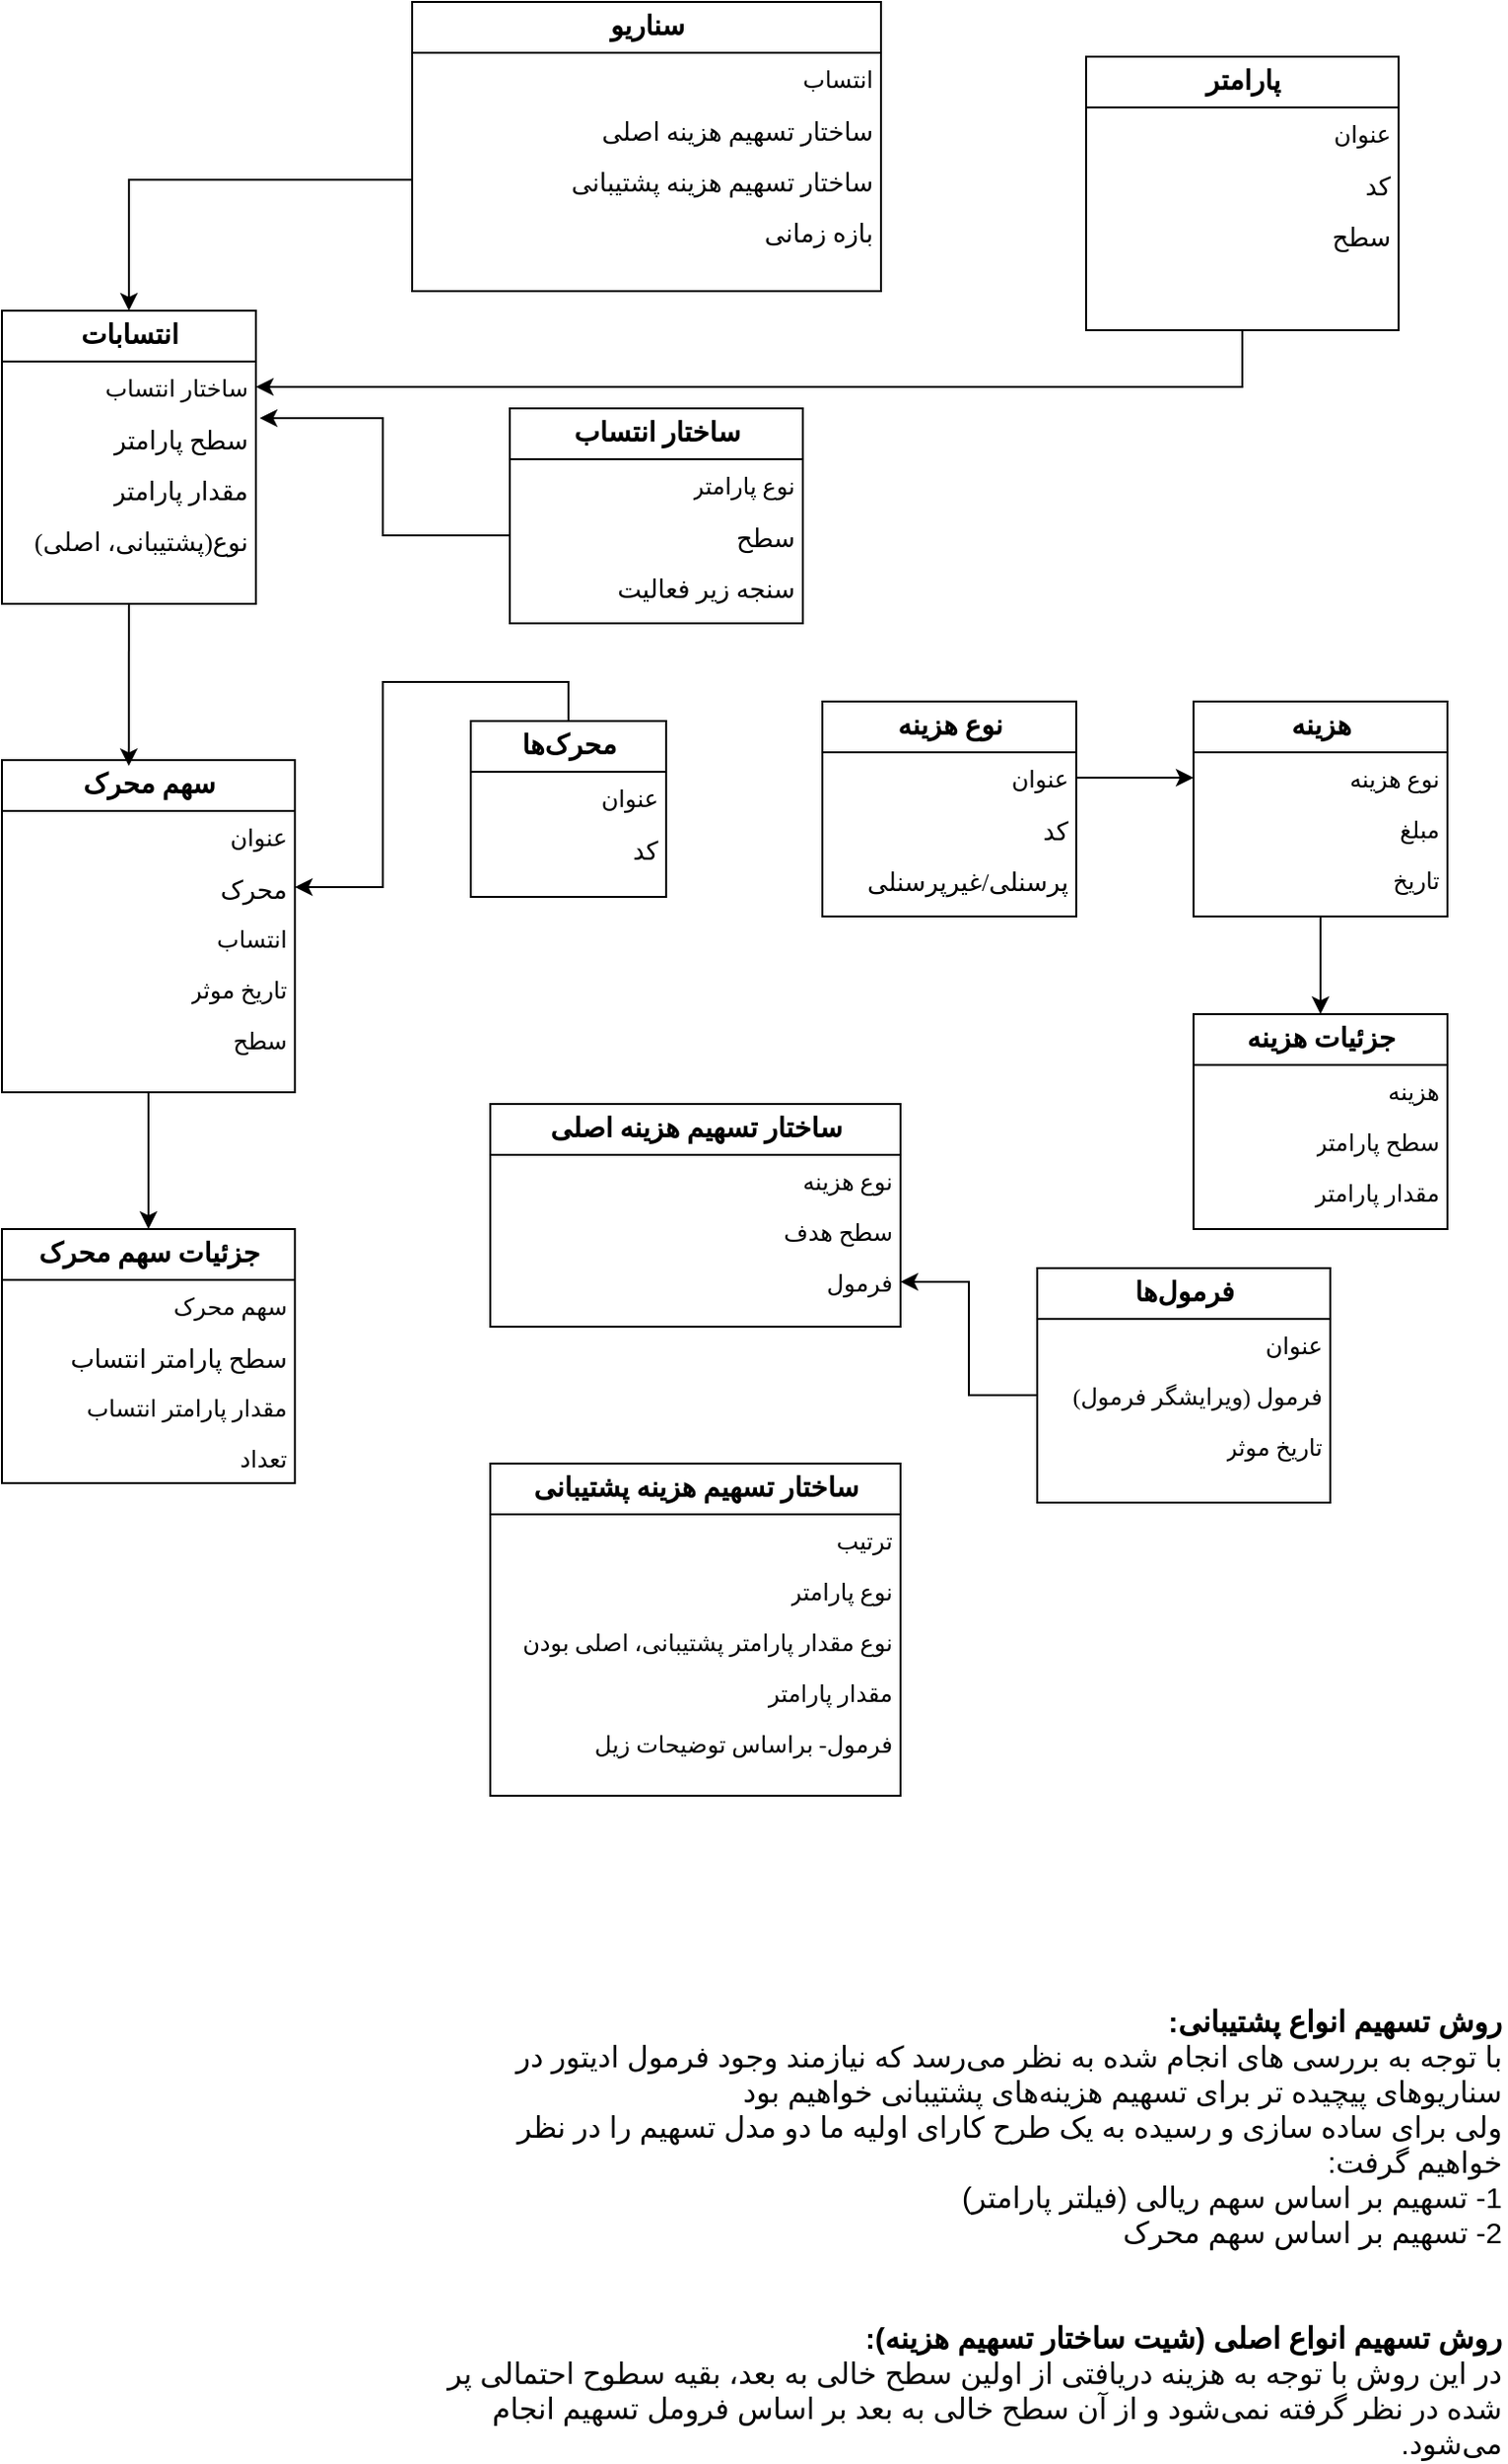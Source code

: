 <mxfile version="14.1.9" type="github">
  <diagram name="Page-1" id="c4acf3e9-155e-7222-9cf6-157b1a14988f">
    <mxGraphModel dx="868" dy="526" grid="1" gridSize="10" guides="1" tooltips="1" connect="1" arrows="1" fold="1" page="1" pageScale="1" pageWidth="850" pageHeight="1100" background="#ffffff" math="0" shadow="0">
      <root>
        <mxCell id="0" />
        <mxCell id="1" parent="0" />
        <mxCell id="17acba5748e5396b-20" value="سناریو" style="swimlane;html=1;fontStyle=1;childLayout=stackLayout;horizontal=1;startSize=26;fillColor=none;horizontalStack=0;resizeParent=1;resizeLast=0;collapsible=1;marginBottom=0;swimlaneFillColor=#ffffff;rounded=0;shadow=0;comic=0;labelBackgroundColor=none;strokeWidth=1;fontFamily=Tahoma;fontSize=14;align=center;" parent="1" vertex="1">
          <mxGeometry x="270" y="42" width="240" height="148" as="geometry">
            <mxRectangle x="350" y="42" width="60" height="26" as="alternateBounds" />
          </mxGeometry>
        </mxCell>
        <mxCell id="17acba5748e5396b-26" value="انتساب" style="text;html=1;strokeColor=none;fillColor=none;align=left;verticalAlign=top;spacingLeft=4;spacingRight=4;whiteSpace=wrap;overflow=hidden;rotatable=0;points=[[0,0.5],[1,0.5]];portConstraint=eastwest;textDirection=rtl;fontFamily=Tahoma;" parent="17acba5748e5396b-20" vertex="1">
          <mxGeometry y="26" width="240" height="26" as="geometry" />
        </mxCell>
        <mxCell id="pfBKebfTM0D42UcSuYtv-1" value="&lt;span style=&quot;font-size: 13px ; text-align: right ; background-color: rgb(255 , 255 , 255)&quot;&gt;ساختار تسهیم هزینه اصلی&lt;br&gt;&lt;br&gt;&lt;/span&gt;" style="text;html=1;strokeColor=none;fillColor=none;align=left;verticalAlign=top;spacingLeft=4;spacingRight=4;whiteSpace=wrap;overflow=hidden;rotatable=0;points=[[0,0.5],[1,0.5]];portConstraint=eastwest;textDirection=rtl;fontFamily=Tahoma;" parent="17acba5748e5396b-20" vertex="1">
          <mxGeometry y="52" width="240" height="26" as="geometry" />
        </mxCell>
        <mxCell id="pfBKebfTM0D42UcSuYtv-2" value="&lt;span style=&quot;font-size: 13px ; text-align: right ; background-color: rgb(255 , 255 , 255)&quot;&gt;ساختار تسهیم هزینه پشتیبانی&lt;br&gt;&lt;br&gt;&lt;/span&gt;" style="text;html=1;strokeColor=none;fillColor=none;align=left;verticalAlign=top;spacingLeft=4;spacingRight=4;whiteSpace=wrap;overflow=hidden;rotatable=0;points=[[0,0.5],[1,0.5]];portConstraint=eastwest;textDirection=rtl;fontFamily=Tahoma;" parent="17acba5748e5396b-20" vertex="1">
          <mxGeometry y="78" width="240" height="26" as="geometry" />
        </mxCell>
        <mxCell id="pfBKebfTM0D42UcSuYtv-3" value="&lt;span style=&quot;font-size: 13px ; text-align: right ; background-color: rgb(255 , 255 , 255)&quot;&gt;بازه زمانی&lt;br&gt;&lt;br&gt;&lt;/span&gt;" style="text;html=1;strokeColor=none;fillColor=none;align=left;verticalAlign=top;spacingLeft=4;spacingRight=4;whiteSpace=wrap;overflow=hidden;rotatable=0;points=[[0,0.5],[1,0.5]];portConstraint=eastwest;textDirection=rtl;fontFamily=Tahoma;" parent="17acba5748e5396b-20" vertex="1">
          <mxGeometry y="104" width="240" height="26" as="geometry" />
        </mxCell>
        <mxCell id="pfBKebfTM0D42UcSuYtv-4" value="ساختار انتساب" style="swimlane;html=1;fontStyle=1;childLayout=stackLayout;horizontal=1;startSize=26;fillColor=none;horizontalStack=0;resizeParent=1;resizeLast=0;collapsible=1;marginBottom=0;swimlaneFillColor=#ffffff;rounded=0;shadow=0;comic=0;labelBackgroundColor=none;strokeWidth=1;fontFamily=Tahoma;fontSize=14;align=center;" parent="1" vertex="1">
          <mxGeometry x="320" y="250" width="150" height="110" as="geometry">
            <mxRectangle x="350" y="42" width="60" height="26" as="alternateBounds" />
          </mxGeometry>
        </mxCell>
        <mxCell id="pfBKebfTM0D42UcSuYtv-5" value="نوع پارامتر&lt;br&gt;" style="text;html=1;strokeColor=none;fillColor=none;align=left;verticalAlign=top;spacingLeft=4;spacingRight=4;whiteSpace=wrap;overflow=hidden;rotatable=0;points=[[0,0.5],[1,0.5]];portConstraint=eastwest;textDirection=rtl;fontFamily=Tahoma;" parent="pfBKebfTM0D42UcSuYtv-4" vertex="1">
          <mxGeometry y="26" width="150" height="26" as="geometry" />
        </mxCell>
        <mxCell id="pfBKebfTM0D42UcSuYtv-6" value="&lt;span style=&quot;font-size: 13px ; text-align: right ; background-color: rgb(255 , 255 , 255)&quot;&gt;سطح&lt;br&gt;&lt;br&gt;&lt;/span&gt;" style="text;html=1;strokeColor=none;fillColor=none;align=left;verticalAlign=top;spacingLeft=4;spacingRight=4;whiteSpace=wrap;overflow=hidden;rotatable=0;points=[[0,0.5],[1,0.5]];portConstraint=eastwest;textDirection=rtl;fontFamily=Tahoma;" parent="pfBKebfTM0D42UcSuYtv-4" vertex="1">
          <mxGeometry y="52" width="150" height="26" as="geometry" />
        </mxCell>
        <mxCell id="pfBKebfTM0D42UcSuYtv-7" value="&lt;span style=&quot;font-size: 13px ; text-align: right ; background-color: rgb(255 , 255 , 255)&quot;&gt;سنجه زیر فعالیت&lt;br&gt;&lt;br&gt;&lt;/span&gt;" style="text;html=1;strokeColor=none;fillColor=none;align=left;verticalAlign=top;spacingLeft=4;spacingRight=4;whiteSpace=wrap;overflow=hidden;rotatable=0;points=[[0,0.5],[1,0.5]];portConstraint=eastwest;textDirection=rtl;fontFamily=Tahoma;" parent="pfBKebfTM0D42UcSuYtv-4" vertex="1">
          <mxGeometry y="78" width="150" height="26" as="geometry" />
        </mxCell>
        <mxCell id="pfBKebfTM0D42UcSuYtv-35" style="edgeStyle=orthogonalEdgeStyle;rounded=0;orthogonalLoop=1;jettySize=auto;html=1;exitX=0.5;exitY=1;exitDx=0;exitDy=0;entryX=0.433;entryY=0.018;entryDx=0;entryDy=0;entryPerimeter=0;fontFamily=Tahoma;fontSize=14;" parent="1" source="pfBKebfTM0D42UcSuYtv-10" target="pfBKebfTM0D42UcSuYtv-29" edge="1">
          <mxGeometry relative="1" as="geometry" />
        </mxCell>
        <mxCell id="pfBKebfTM0D42UcSuYtv-10" value="انتسابات" style="swimlane;html=1;fontStyle=1;childLayout=stackLayout;horizontal=1;startSize=26;fillColor=none;horizontalStack=0;resizeParent=1;resizeLast=0;collapsible=1;marginBottom=0;swimlaneFillColor=#ffffff;rounded=0;shadow=0;comic=0;labelBackgroundColor=none;strokeWidth=1;fontFamily=Tahoma;fontSize=14;align=center;" parent="1" vertex="1">
          <mxGeometry x="60" y="200" width="130" height="150" as="geometry">
            <mxRectangle x="350" y="42" width="60" height="26" as="alternateBounds" />
          </mxGeometry>
        </mxCell>
        <mxCell id="pfBKebfTM0D42UcSuYtv-11" value="ساختار انتساب" style="text;html=1;strokeColor=none;fillColor=none;align=left;verticalAlign=top;spacingLeft=4;spacingRight=4;whiteSpace=wrap;overflow=hidden;rotatable=0;points=[[0,0.5],[1,0.5]];portConstraint=eastwest;textDirection=rtl;fontFamily=Tahoma;" parent="pfBKebfTM0D42UcSuYtv-10" vertex="1">
          <mxGeometry y="26" width="130" height="26" as="geometry" />
        </mxCell>
        <mxCell id="pfBKebfTM0D42UcSuYtv-12" value="&lt;span style=&quot;font-size: 13px ; text-align: right ; background-color: rgb(255 , 255 , 255)&quot;&gt;سطح پارامتر&lt;br&gt;&lt;br&gt;&lt;/span&gt;" style="text;html=1;strokeColor=none;fillColor=none;align=left;verticalAlign=top;spacingLeft=4;spacingRight=4;whiteSpace=wrap;overflow=hidden;rotatable=0;points=[[0,0.5],[1,0.5]];portConstraint=eastwest;textDirection=rtl;fontFamily=Tahoma;" parent="pfBKebfTM0D42UcSuYtv-10" vertex="1">
          <mxGeometry y="52" width="130" height="26" as="geometry" />
        </mxCell>
        <mxCell id="pfBKebfTM0D42UcSuYtv-13" value="&lt;span style=&quot;font-size: 13px ; text-align: right ; background-color: rgb(255 , 255 , 255)&quot;&gt;مقدار پارامتر&lt;br&gt;&lt;br&gt;&lt;/span&gt;" style="text;html=1;strokeColor=none;fillColor=none;align=left;verticalAlign=top;spacingLeft=4;spacingRight=4;whiteSpace=wrap;overflow=hidden;rotatable=0;points=[[0,0.5],[1,0.5]];portConstraint=eastwest;textDirection=rtl;fontFamily=Tahoma;" parent="pfBKebfTM0D42UcSuYtv-10" vertex="1">
          <mxGeometry y="78" width="130" height="26" as="geometry" />
        </mxCell>
        <mxCell id="pfBKebfTM0D42UcSuYtv-21" value="&lt;span style=&quot;font-size: 13px ; background-color: rgb(255 , 255 , 255)&quot;&gt;نوع&lt;/span&gt;&lt;span style=&quot;background-color: rgb(255 , 255 , 255) ; font-size: 13px&quot;&gt;(پشتیبانی، اصلی)&lt;/span&gt;&lt;span style=&quot;font-size: 13px ; background-color: rgb(255 , 255 , 255)&quot;&gt;&lt;br&gt;&lt;/span&gt;" style="text;html=1;strokeColor=none;fillColor=none;align=left;verticalAlign=top;spacingLeft=4;spacingRight=4;whiteSpace=wrap;overflow=hidden;rotatable=0;points=[[0,0.5],[1,0.5]];portConstraint=eastwest;textDirection=rtl;fontFamily=Tahoma;" parent="pfBKebfTM0D42UcSuYtv-10" vertex="1">
          <mxGeometry y="104" width="130" height="26" as="geometry" />
        </mxCell>
        <mxCell id="6ItNxqNI-p90sSFKc4RC-15" style="edgeStyle=orthogonalEdgeStyle;rounded=0;orthogonalLoop=1;jettySize=auto;html=1;exitX=0.5;exitY=1;exitDx=0;exitDy=0;entryX=1;entryY=0.5;entryDx=0;entryDy=0;" edge="1" parent="1" source="pfBKebfTM0D42UcSuYtv-17" target="pfBKebfTM0D42UcSuYtv-11">
          <mxGeometry relative="1" as="geometry">
            <Array as="points">
              <mxPoint x="695" y="239" />
            </Array>
          </mxGeometry>
        </mxCell>
        <mxCell id="pfBKebfTM0D42UcSuYtv-17" value="پارامتر" style="swimlane;html=1;fontStyle=1;childLayout=stackLayout;horizontal=1;startSize=26;fillColor=none;horizontalStack=0;resizeParent=1;resizeLast=0;collapsible=1;marginBottom=0;swimlaneFillColor=#ffffff;rounded=0;shadow=0;comic=0;labelBackgroundColor=none;strokeWidth=1;fontFamily=Tahoma;fontSize=14;align=center;" parent="1" vertex="1">
          <mxGeometry x="615" y="70" width="160" height="140" as="geometry">
            <mxRectangle x="350" y="42" width="60" height="26" as="alternateBounds" />
          </mxGeometry>
        </mxCell>
        <mxCell id="pfBKebfTM0D42UcSuYtv-18" value="عنوان" style="text;html=1;strokeColor=none;fillColor=none;align=left;verticalAlign=top;spacingLeft=4;spacingRight=4;whiteSpace=wrap;overflow=hidden;rotatable=0;points=[[0,0.5],[1,0.5]];portConstraint=eastwest;textDirection=rtl;fontFamily=Tahoma;" parent="pfBKebfTM0D42UcSuYtv-17" vertex="1">
          <mxGeometry y="26" width="160" height="26" as="geometry" />
        </mxCell>
        <mxCell id="pfBKebfTM0D42UcSuYtv-19" value="&lt;span style=&quot;font-size: 13px ; text-align: right ; background-color: rgb(255 , 255 , 255)&quot;&gt;کد&lt;br&gt;&lt;/span&gt;" style="text;html=1;strokeColor=none;fillColor=none;align=left;verticalAlign=top;spacingLeft=4;spacingRight=4;whiteSpace=wrap;overflow=hidden;rotatable=0;points=[[0,0.5],[1,0.5]];portConstraint=eastwest;textDirection=rtl;fontFamily=Tahoma;" parent="pfBKebfTM0D42UcSuYtv-17" vertex="1">
          <mxGeometry y="52" width="160" height="26" as="geometry" />
        </mxCell>
        <mxCell id="pfBKebfTM0D42UcSuYtv-20" value="&lt;span style=&quot;font-size: 13px ; text-align: right ; background-color: rgb(255 , 255 , 255)&quot;&gt;سطح&lt;br&gt;&lt;/span&gt;" style="text;html=1;strokeColor=none;fillColor=none;align=left;verticalAlign=top;spacingLeft=4;spacingRight=4;whiteSpace=wrap;overflow=hidden;rotatable=0;points=[[0,0.5],[1,0.5]];portConstraint=eastwest;textDirection=rtl;fontFamily=Tahoma;" parent="pfBKebfTM0D42UcSuYtv-17" vertex="1">
          <mxGeometry y="78" width="160" height="26" as="geometry" />
        </mxCell>
        <mxCell id="pfBKebfTM0D42UcSuYtv-50" style="edgeStyle=orthogonalEdgeStyle;rounded=0;orthogonalLoop=1;jettySize=auto;html=1;exitX=0.5;exitY=0;exitDx=0;exitDy=0;entryX=1;entryY=0.5;entryDx=0;entryDy=0;fontFamily=Tahoma;fontSize=14;" parent="1" source="pfBKebfTM0D42UcSuYtv-24" target="pfBKebfTM0D42UcSuYtv-31" edge="1">
          <mxGeometry relative="1" as="geometry" />
        </mxCell>
        <mxCell id="pfBKebfTM0D42UcSuYtv-24" value="محرک‌ها" style="swimlane;html=1;fontStyle=1;childLayout=stackLayout;horizontal=1;startSize=26;fillColor=none;horizontalStack=0;resizeParent=1;resizeLast=0;collapsible=1;marginBottom=0;swimlaneFillColor=#ffffff;rounded=0;shadow=0;comic=0;labelBackgroundColor=none;strokeWidth=1;fontFamily=Tahoma;fontSize=14;align=center;" parent="1" vertex="1">
          <mxGeometry x="300" y="410" width="100" height="90" as="geometry">
            <mxRectangle x="350" y="42" width="60" height="26" as="alternateBounds" />
          </mxGeometry>
        </mxCell>
        <mxCell id="pfBKebfTM0D42UcSuYtv-25" value="عنوان" style="text;html=1;strokeColor=none;fillColor=none;align=left;verticalAlign=top;spacingLeft=4;spacingRight=4;whiteSpace=wrap;overflow=hidden;rotatable=0;points=[[0,0.5],[1,0.5]];portConstraint=eastwest;textDirection=rtl;fontFamily=Tahoma;" parent="pfBKebfTM0D42UcSuYtv-24" vertex="1">
          <mxGeometry y="26" width="100" height="26" as="geometry" />
        </mxCell>
        <mxCell id="pfBKebfTM0D42UcSuYtv-26" value="&lt;span style=&quot;font-size: 13px ; text-align: right ; background-color: rgb(255 , 255 , 255)&quot;&gt;کد&lt;br&gt;&lt;/span&gt;" style="text;html=1;strokeColor=none;fillColor=none;align=left;verticalAlign=top;spacingLeft=4;spacingRight=4;whiteSpace=wrap;overflow=hidden;rotatable=0;points=[[0,0.5],[1,0.5]];portConstraint=eastwest;textDirection=rtl;fontFamily=Tahoma;" parent="pfBKebfTM0D42UcSuYtv-24" vertex="1">
          <mxGeometry y="52" width="100" height="26" as="geometry" />
        </mxCell>
        <mxCell id="pfBKebfTM0D42UcSuYtv-48" style="edgeStyle=orthogonalEdgeStyle;rounded=0;orthogonalLoop=1;jettySize=auto;html=1;exitX=0.5;exitY=1;exitDx=0;exitDy=0;entryX=0.5;entryY=0;entryDx=0;entryDy=0;fontFamily=Tahoma;fontSize=14;" parent="1" source="pfBKebfTM0D42UcSuYtv-29" target="pfBKebfTM0D42UcSuYtv-41" edge="1">
          <mxGeometry relative="1" as="geometry" />
        </mxCell>
        <mxCell id="pfBKebfTM0D42UcSuYtv-29" value="سهم محرک" style="swimlane;html=1;fontStyle=1;childLayout=stackLayout;horizontal=1;startSize=26;fillColor=none;horizontalStack=0;resizeParent=1;resizeLast=0;collapsible=1;marginBottom=0;swimlaneFillColor=#ffffff;rounded=0;shadow=0;comic=0;labelBackgroundColor=none;strokeWidth=1;fontFamily=Tahoma;fontSize=14;align=center;" parent="1" vertex="1">
          <mxGeometry x="60" y="430" width="150" height="170" as="geometry">
            <mxRectangle x="350" y="42" width="60" height="26" as="alternateBounds" />
          </mxGeometry>
        </mxCell>
        <mxCell id="pfBKebfTM0D42UcSuYtv-30" value="عنوان&lt;br&gt;" style="text;html=1;strokeColor=none;fillColor=none;align=left;verticalAlign=top;spacingLeft=4;spacingRight=4;whiteSpace=wrap;overflow=hidden;rotatable=0;points=[[0,0.5],[1,0.5]];portConstraint=eastwest;textDirection=rtl;fontFamily=Tahoma;" parent="pfBKebfTM0D42UcSuYtv-29" vertex="1">
          <mxGeometry y="26" width="150" height="26" as="geometry" />
        </mxCell>
        <mxCell id="pfBKebfTM0D42UcSuYtv-31" value="&lt;span style=&quot;font-size: 13px ; text-align: right ; background-color: rgb(255 , 255 , 255)&quot;&gt;محرک&lt;br&gt;&lt;/span&gt;" style="text;html=1;strokeColor=none;fillColor=none;align=left;verticalAlign=top;spacingLeft=4;spacingRight=4;whiteSpace=wrap;overflow=hidden;rotatable=0;points=[[0,0.5],[1,0.5]];portConstraint=eastwest;textDirection=rtl;fontFamily=Tahoma;" parent="pfBKebfTM0D42UcSuYtv-29" vertex="1">
          <mxGeometry y="52" width="150" height="26" as="geometry" />
        </mxCell>
        <mxCell id="pfBKebfTM0D42UcSuYtv-32" value="انتساب&lt;br&gt;" style="text;html=1;strokeColor=none;fillColor=none;align=left;verticalAlign=top;spacingLeft=4;spacingRight=4;whiteSpace=wrap;overflow=hidden;rotatable=0;points=[[0,0.5],[1,0.5]];portConstraint=eastwest;textDirection=rtl;fontFamily=Tahoma;" parent="pfBKebfTM0D42UcSuYtv-29" vertex="1">
          <mxGeometry y="78" width="150" height="26" as="geometry" />
        </mxCell>
        <mxCell id="pfBKebfTM0D42UcSuYtv-39" value="تاریخ موثر&lt;br&gt;" style="text;html=1;strokeColor=none;fillColor=none;align=left;verticalAlign=top;spacingLeft=4;spacingRight=4;whiteSpace=wrap;overflow=hidden;rotatable=0;points=[[0,0.5],[1,0.5]];portConstraint=eastwest;textDirection=rtl;fontFamily=Tahoma;" parent="pfBKebfTM0D42UcSuYtv-29" vertex="1">
          <mxGeometry y="104" width="150" height="26" as="geometry" />
        </mxCell>
        <mxCell id="pfBKebfTM0D42UcSuYtv-40" value="سطح&lt;br&gt;" style="text;html=1;strokeColor=none;fillColor=none;align=left;verticalAlign=top;spacingLeft=4;spacingRight=4;whiteSpace=wrap;overflow=hidden;rotatable=0;points=[[0,0.5],[1,0.5]];portConstraint=eastwest;textDirection=rtl;fontFamily=Tahoma;" parent="pfBKebfTM0D42UcSuYtv-29" vertex="1">
          <mxGeometry y="130" width="150" height="26" as="geometry" />
        </mxCell>
        <mxCell id="pfBKebfTM0D42UcSuYtv-36" style="edgeStyle=orthogonalEdgeStyle;rounded=0;orthogonalLoop=1;jettySize=auto;html=1;exitX=0;exitY=0.5;exitDx=0;exitDy=0;entryX=0.5;entryY=0;entryDx=0;entryDy=0;fontFamily=Tahoma;fontSize=14;" parent="1" source="pfBKebfTM0D42UcSuYtv-2" target="pfBKebfTM0D42UcSuYtv-10" edge="1">
          <mxGeometry relative="1" as="geometry" />
        </mxCell>
        <mxCell id="pfBKebfTM0D42UcSuYtv-37" style="edgeStyle=orthogonalEdgeStyle;rounded=0;orthogonalLoop=1;jettySize=auto;html=1;exitX=0;exitY=0.5;exitDx=0;exitDy=0;entryX=1.015;entryY=0.115;entryDx=0;entryDy=0;entryPerimeter=0;fontFamily=Tahoma;fontSize=14;" parent="1" source="pfBKebfTM0D42UcSuYtv-6" target="pfBKebfTM0D42UcSuYtv-12" edge="1">
          <mxGeometry relative="1" as="geometry" />
        </mxCell>
        <mxCell id="pfBKebfTM0D42UcSuYtv-41" value="جزئیات سهم محرک" style="swimlane;html=1;fontStyle=1;childLayout=stackLayout;horizontal=1;startSize=26;fillColor=none;horizontalStack=0;resizeParent=1;resizeLast=0;collapsible=1;marginBottom=0;swimlaneFillColor=#ffffff;rounded=0;shadow=0;comic=0;labelBackgroundColor=none;strokeWidth=1;fontFamily=Tahoma;fontSize=14;align=center;" parent="1" vertex="1">
          <mxGeometry x="60" y="670" width="150" height="130" as="geometry">
            <mxRectangle x="350" y="42" width="60" height="26" as="alternateBounds" />
          </mxGeometry>
        </mxCell>
        <mxCell id="pfBKebfTM0D42UcSuYtv-42" value="سهم محرک" style="text;html=1;strokeColor=none;fillColor=none;align=left;verticalAlign=top;spacingLeft=4;spacingRight=4;whiteSpace=wrap;overflow=hidden;rotatable=0;points=[[0,0.5],[1,0.5]];portConstraint=eastwest;textDirection=rtl;fontFamily=Tahoma;" parent="pfBKebfTM0D42UcSuYtv-41" vertex="1">
          <mxGeometry y="26" width="150" height="26" as="geometry" />
        </mxCell>
        <mxCell id="pfBKebfTM0D42UcSuYtv-43" value="&lt;span style=&quot;font-size: 13px ; text-align: right ; background-color: rgb(255 , 255 , 255)&quot;&gt;سطح پارامتر انتساب&lt;br&gt;&lt;/span&gt;" style="text;html=1;strokeColor=none;fillColor=none;align=left;verticalAlign=top;spacingLeft=4;spacingRight=4;whiteSpace=wrap;overflow=hidden;rotatable=0;points=[[0,0.5],[1,0.5]];portConstraint=eastwest;textDirection=rtl;fontFamily=Tahoma;" parent="pfBKebfTM0D42UcSuYtv-41" vertex="1">
          <mxGeometry y="52" width="150" height="26" as="geometry" />
        </mxCell>
        <mxCell id="pfBKebfTM0D42UcSuYtv-44" value="مقدار پارامتر انتساب" style="text;html=1;strokeColor=none;fillColor=none;align=left;verticalAlign=top;spacingLeft=4;spacingRight=4;whiteSpace=wrap;overflow=hidden;rotatable=0;points=[[0,0.5],[1,0.5]];portConstraint=eastwest;textDirection=rtl;fontFamily=Tahoma;" parent="pfBKebfTM0D42UcSuYtv-41" vertex="1">
          <mxGeometry y="78" width="150" height="26" as="geometry" />
        </mxCell>
        <mxCell id="pfBKebfTM0D42UcSuYtv-45" value="تعداد" style="text;html=1;strokeColor=none;fillColor=none;align=left;verticalAlign=top;spacingLeft=4;spacingRight=4;whiteSpace=wrap;overflow=hidden;rotatable=0;points=[[0,0.5],[1,0.5]];portConstraint=eastwest;textDirection=rtl;fontFamily=Tahoma;" parent="pfBKebfTM0D42UcSuYtv-41" vertex="1">
          <mxGeometry y="104" width="150" height="26" as="geometry" />
        </mxCell>
        <mxCell id="pfBKebfTM0D42UcSuYtv-51" value="نوع هزینه" style="swimlane;html=1;fontStyle=1;childLayout=stackLayout;horizontal=1;startSize=26;fillColor=none;horizontalStack=0;resizeParent=1;resizeLast=0;collapsible=1;marginBottom=0;swimlaneFillColor=#ffffff;rounded=0;shadow=0;comic=0;labelBackgroundColor=none;strokeWidth=1;fontFamily=Tahoma;fontSize=14;align=center;" parent="1" vertex="1">
          <mxGeometry x="480" y="400" width="130" height="110" as="geometry">
            <mxRectangle x="350" y="42" width="60" height="26" as="alternateBounds" />
          </mxGeometry>
        </mxCell>
        <mxCell id="pfBKebfTM0D42UcSuYtv-52" value="عنوان" style="text;html=1;strokeColor=none;fillColor=none;align=left;verticalAlign=top;spacingLeft=4;spacingRight=4;whiteSpace=wrap;overflow=hidden;rotatable=0;points=[[0,0.5],[1,0.5]];portConstraint=eastwest;textDirection=rtl;fontFamily=Tahoma;" parent="pfBKebfTM0D42UcSuYtv-51" vertex="1">
          <mxGeometry y="26" width="130" height="26" as="geometry" />
        </mxCell>
        <mxCell id="pfBKebfTM0D42UcSuYtv-53" value="&lt;span style=&quot;font-size: 13px ; text-align: right ; background-color: rgb(255 , 255 , 255)&quot;&gt;کد&lt;br&gt;&lt;/span&gt;" style="text;html=1;strokeColor=none;fillColor=none;align=left;verticalAlign=top;spacingLeft=4;spacingRight=4;whiteSpace=wrap;overflow=hidden;rotatable=0;points=[[0,0.5],[1,0.5]];portConstraint=eastwest;textDirection=rtl;fontFamily=Tahoma;" parent="pfBKebfTM0D42UcSuYtv-51" vertex="1">
          <mxGeometry y="52" width="130" height="26" as="geometry" />
        </mxCell>
        <mxCell id="pfBKebfTM0D42UcSuYtv-54" value="&lt;span style=&quot;font-size: 13px ; text-align: right ; background-color: rgb(255 , 255 , 255)&quot;&gt;پرسنلی/غیرپرسنلی&lt;br&gt;&lt;br&gt;&lt;/span&gt;" style="text;html=1;strokeColor=none;fillColor=none;align=left;verticalAlign=top;spacingLeft=4;spacingRight=4;whiteSpace=wrap;overflow=hidden;rotatable=0;points=[[0,0.5],[1,0.5]];portConstraint=eastwest;textDirection=rtl;fontFamily=Tahoma;" parent="pfBKebfTM0D42UcSuYtv-51" vertex="1">
          <mxGeometry y="78" width="130" height="26" as="geometry" />
        </mxCell>
        <mxCell id="pfBKebfTM0D42UcSuYtv-66" style="edgeStyle=orthogonalEdgeStyle;rounded=0;orthogonalLoop=1;jettySize=auto;html=1;entryX=0.5;entryY=0;entryDx=0;entryDy=0;fontFamily=Tahoma;fontSize=14;" parent="1" source="pfBKebfTM0D42UcSuYtv-55" target="pfBKebfTM0D42UcSuYtv-61" edge="1">
          <mxGeometry relative="1" as="geometry" />
        </mxCell>
        <mxCell id="pfBKebfTM0D42UcSuYtv-55" value="هزینه" style="swimlane;html=1;fontStyle=1;childLayout=stackLayout;horizontal=1;startSize=26;fillColor=none;horizontalStack=0;resizeParent=1;resizeLast=0;collapsible=1;marginBottom=0;swimlaneFillColor=#ffffff;rounded=0;shadow=0;comic=0;labelBackgroundColor=none;strokeWidth=1;fontFamily=Tahoma;fontSize=14;align=center;" parent="1" vertex="1">
          <mxGeometry x="670" y="400" width="130" height="110" as="geometry">
            <mxRectangle x="350" y="42" width="60" height="26" as="alternateBounds" />
          </mxGeometry>
        </mxCell>
        <mxCell id="pfBKebfTM0D42UcSuYtv-56" value="نوع هزینه" style="text;html=1;strokeColor=none;fillColor=none;align=left;verticalAlign=top;spacingLeft=4;spacingRight=4;whiteSpace=wrap;overflow=hidden;rotatable=0;points=[[0,0.5],[1,0.5]];portConstraint=eastwest;textDirection=rtl;fontFamily=Tahoma;" parent="pfBKebfTM0D42UcSuYtv-55" vertex="1">
          <mxGeometry y="26" width="130" height="26" as="geometry" />
        </mxCell>
        <mxCell id="pfBKebfTM0D42UcSuYtv-64" value="مبلغ" style="text;html=1;strokeColor=none;fillColor=none;align=left;verticalAlign=top;spacingLeft=4;spacingRight=4;whiteSpace=wrap;overflow=hidden;rotatable=0;points=[[0,0.5],[1,0.5]];portConstraint=eastwest;textDirection=rtl;fontFamily=Tahoma;" parent="pfBKebfTM0D42UcSuYtv-55" vertex="1">
          <mxGeometry y="52" width="130" height="26" as="geometry" />
        </mxCell>
        <mxCell id="pfBKebfTM0D42UcSuYtv-65" value="تاریخ" style="text;html=1;strokeColor=none;fillColor=none;align=left;verticalAlign=top;spacingLeft=4;spacingRight=4;whiteSpace=wrap;overflow=hidden;rotatable=0;points=[[0,0.5],[1,0.5]];portConstraint=eastwest;textDirection=rtl;fontFamily=Tahoma;" parent="pfBKebfTM0D42UcSuYtv-55" vertex="1">
          <mxGeometry y="78" width="130" height="26" as="geometry" />
        </mxCell>
        <mxCell id="pfBKebfTM0D42UcSuYtv-61" value="جزئیات هزینه" style="swimlane;html=1;fontStyle=1;childLayout=stackLayout;horizontal=1;startSize=26;fillColor=none;horizontalStack=0;resizeParent=1;resizeLast=0;collapsible=1;marginBottom=0;swimlaneFillColor=#ffffff;rounded=0;shadow=0;comic=0;labelBackgroundColor=none;strokeWidth=1;fontFamily=Tahoma;fontSize=14;align=center;" parent="1" vertex="1">
          <mxGeometry x="670" y="560" width="130" height="110" as="geometry">
            <mxRectangle x="670" y="590" width="60" height="26" as="alternateBounds" />
          </mxGeometry>
        </mxCell>
        <mxCell id="pfBKebfTM0D42UcSuYtv-67" value="هزینه" style="text;html=1;strokeColor=none;fillColor=none;align=left;verticalAlign=top;spacingLeft=4;spacingRight=4;whiteSpace=wrap;overflow=hidden;rotatable=0;points=[[0,0.5],[1,0.5]];portConstraint=eastwest;textDirection=rtl;fontFamily=Tahoma;" parent="pfBKebfTM0D42UcSuYtv-61" vertex="1">
          <mxGeometry y="26" width="130" height="26" as="geometry" />
        </mxCell>
        <mxCell id="pfBKebfTM0D42UcSuYtv-57" value="سطح پارامتر" style="text;html=1;strokeColor=none;fillColor=none;align=left;verticalAlign=top;spacingLeft=4;spacingRight=4;whiteSpace=wrap;overflow=hidden;rotatable=0;points=[[0,0.5],[1,0.5]];portConstraint=eastwest;textDirection=rtl;fontFamily=Tahoma;" parent="pfBKebfTM0D42UcSuYtv-61" vertex="1">
          <mxGeometry y="52" width="130" height="26" as="geometry" />
        </mxCell>
        <mxCell id="pfBKebfTM0D42UcSuYtv-59" value="مقدار پارامتر" style="text;html=1;strokeColor=none;fillColor=none;align=left;verticalAlign=top;spacingLeft=4;spacingRight=4;whiteSpace=wrap;overflow=hidden;rotatable=0;points=[[0,0.5],[1,0.5]];portConstraint=eastwest;textDirection=rtl;fontFamily=Tahoma;" parent="pfBKebfTM0D42UcSuYtv-61" vertex="1">
          <mxGeometry y="78" width="130" height="26" as="geometry" />
        </mxCell>
        <mxCell id="pfBKebfTM0D42UcSuYtv-69" style="edgeStyle=orthogonalEdgeStyle;rounded=0;orthogonalLoop=1;jettySize=auto;html=1;entryX=0;entryY=0.5;entryDx=0;entryDy=0;fontFamily=Tahoma;fontSize=14;" parent="1" source="pfBKebfTM0D42UcSuYtv-52" target="pfBKebfTM0D42UcSuYtv-56" edge="1">
          <mxGeometry relative="1" as="geometry" />
        </mxCell>
        <mxCell id="pfBKebfTM0D42UcSuYtv-70" value="ساختار تسهیم هزینه اصلی" style="swimlane;html=1;fontStyle=1;childLayout=stackLayout;horizontal=1;startSize=26;fillColor=none;horizontalStack=0;resizeParent=1;resizeLast=0;collapsible=1;marginBottom=0;swimlaneFillColor=#ffffff;rounded=0;shadow=0;comic=0;labelBackgroundColor=none;strokeWidth=1;fontFamily=Tahoma;fontSize=14;align=center;" parent="1" vertex="1">
          <mxGeometry x="310" y="606" width="210" height="114" as="geometry">
            <mxRectangle x="670" y="590" width="60" height="26" as="alternateBounds" />
          </mxGeometry>
        </mxCell>
        <mxCell id="6ItNxqNI-p90sSFKc4RC-1" value="نوع هزینه" style="text;html=1;strokeColor=none;fillColor=none;align=left;verticalAlign=top;spacingLeft=4;spacingRight=4;whiteSpace=wrap;overflow=hidden;rotatable=0;points=[[0,0.5],[1,0.5]];portConstraint=eastwest;textDirection=rtl;fontFamily=Tahoma;" vertex="1" parent="pfBKebfTM0D42UcSuYtv-70">
          <mxGeometry y="26" width="210" height="26" as="geometry" />
        </mxCell>
        <mxCell id="6ItNxqNI-p90sSFKc4RC-4" value="سطح هدف" style="text;html=1;strokeColor=none;fillColor=none;align=left;verticalAlign=top;spacingLeft=4;spacingRight=4;whiteSpace=wrap;overflow=hidden;rotatable=0;points=[[0,0.5],[1,0.5]];portConstraint=eastwest;textDirection=rtl;fontFamily=Tahoma;" vertex="1" parent="pfBKebfTM0D42UcSuYtv-70">
          <mxGeometry y="52" width="210" height="26" as="geometry" />
        </mxCell>
        <mxCell id="6ItNxqNI-p90sSFKc4RC-5" value="فرمول" style="text;html=1;strokeColor=none;fillColor=none;align=left;verticalAlign=top;spacingLeft=4;spacingRight=4;whiteSpace=wrap;overflow=hidden;rotatable=0;points=[[0,0.5],[1,0.5]];portConstraint=eastwest;textDirection=rtl;fontFamily=Tahoma;" vertex="1" parent="pfBKebfTM0D42UcSuYtv-70">
          <mxGeometry y="78" width="210" height="26" as="geometry" />
        </mxCell>
        <mxCell id="pfBKebfTM0D42UcSuYtv-74" value="ساختار تسهیم هزینه پشتیبانی" style="swimlane;html=1;fontStyle=1;childLayout=stackLayout;horizontal=1;startSize=26;fillColor=none;horizontalStack=0;resizeParent=1;resizeLast=0;collapsible=1;marginBottom=0;swimlaneFillColor=#ffffff;rounded=0;shadow=0;comic=0;labelBackgroundColor=none;strokeWidth=1;fontFamily=Tahoma;fontSize=14;align=center;" parent="1" vertex="1">
          <mxGeometry x="310" y="790" width="210" height="170" as="geometry">
            <mxRectangle x="670" y="590" width="60" height="26" as="alternateBounds" />
          </mxGeometry>
        </mxCell>
        <mxCell id="6ItNxqNI-p90sSFKc4RC-10" value="ترتیب&lt;br&gt;" style="text;html=1;strokeColor=none;fillColor=none;align=left;verticalAlign=top;spacingLeft=4;spacingRight=4;whiteSpace=wrap;overflow=hidden;rotatable=0;points=[[0,0.5],[1,0.5]];portConstraint=eastwest;textDirection=rtl;fontFamily=Tahoma;" vertex="1" parent="pfBKebfTM0D42UcSuYtv-74">
          <mxGeometry y="26" width="210" height="26" as="geometry" />
        </mxCell>
        <mxCell id="6ItNxqNI-p90sSFKc4RC-11" value="نوع پارامتر" style="text;html=1;strokeColor=none;fillColor=none;align=left;verticalAlign=top;spacingLeft=4;spacingRight=4;whiteSpace=wrap;overflow=hidden;rotatable=0;points=[[0,0.5],[1,0.5]];portConstraint=eastwest;textDirection=rtl;fontFamily=Tahoma;" vertex="1" parent="pfBKebfTM0D42UcSuYtv-74">
          <mxGeometry y="52" width="210" height="26" as="geometry" />
        </mxCell>
        <mxCell id="6ItNxqNI-p90sSFKc4RC-12" value="نوع مقدار پارامتر پشتیبانی، اصلی بودن" style="text;html=1;strokeColor=none;fillColor=none;align=left;verticalAlign=top;spacingLeft=4;spacingRight=4;whiteSpace=wrap;overflow=hidden;rotatable=0;points=[[0,0.5],[1,0.5]];portConstraint=eastwest;textDirection=rtl;fontFamily=Tahoma;" vertex="1" parent="pfBKebfTM0D42UcSuYtv-74">
          <mxGeometry y="78" width="210" height="26" as="geometry" />
        </mxCell>
        <mxCell id="6ItNxqNI-p90sSFKc4RC-13" value="مقدار پارامتر" style="text;html=1;strokeColor=none;fillColor=none;align=left;verticalAlign=top;spacingLeft=4;spacingRight=4;whiteSpace=wrap;overflow=hidden;rotatable=0;points=[[0,0.5],[1,0.5]];portConstraint=eastwest;textDirection=rtl;fontFamily=Tahoma;" vertex="1" parent="pfBKebfTM0D42UcSuYtv-74">
          <mxGeometry y="104" width="210" height="26" as="geometry" />
        </mxCell>
        <mxCell id="6ItNxqNI-p90sSFKc4RC-14" value="فرمول- براساس توضیحات زیل" style="text;html=1;strokeColor=none;fillColor=none;align=left;verticalAlign=top;spacingLeft=4;spacingRight=4;whiteSpace=wrap;overflow=hidden;rotatable=0;points=[[0,0.5],[1,0.5]];portConstraint=eastwest;textDirection=rtl;fontFamily=Tahoma;" vertex="1" parent="pfBKebfTM0D42UcSuYtv-74">
          <mxGeometry y="130" width="210" height="26" as="geometry" />
        </mxCell>
        <mxCell id="pfBKebfTM0D42UcSuYtv-78" value="فرمول‌ها" style="swimlane;html=1;fontStyle=1;childLayout=stackLayout;horizontal=1;startSize=26;fillColor=none;horizontalStack=0;resizeParent=1;resizeLast=0;collapsible=1;marginBottom=0;swimlaneFillColor=#ffffff;rounded=0;shadow=0;comic=0;labelBackgroundColor=none;strokeWidth=1;fontFamily=Tahoma;fontSize=14;align=center;" parent="1" vertex="1">
          <mxGeometry x="590" y="690" width="150" height="120" as="geometry">
            <mxRectangle x="670" y="590" width="60" height="26" as="alternateBounds" />
          </mxGeometry>
        </mxCell>
        <mxCell id="J5F0M9M6JcGDgODGYvMz-1" value="عنوان" style="text;html=1;strokeColor=none;fillColor=none;align=left;verticalAlign=top;spacingLeft=4;spacingRight=4;whiteSpace=wrap;overflow=hidden;rotatable=0;points=[[0,0.5],[1,0.5]];portConstraint=eastwest;textDirection=rtl;fontFamily=Tahoma;" parent="pfBKebfTM0D42UcSuYtv-78" vertex="1">
          <mxGeometry y="26" width="150" height="26" as="geometry" />
        </mxCell>
        <object label="فرمول (ویرایشگر فرمول)" توضیحات="در این فرمول می‌تواند پارامترهای مختلفی از جمله سهم محرک استفاده شود. &#xa;در یک فرمول ممکن است از فرمول‌های دیگر هم استفاده شود" id="J5F0M9M6JcGDgODGYvMz-2">
          <mxCell style="text;html=1;strokeColor=none;fillColor=none;align=left;verticalAlign=top;spacingLeft=4;spacingRight=4;whiteSpace=wrap;overflow=hidden;rotatable=0;points=[[0,0.5],[1,0.5]];portConstraint=eastwest;textDirection=rtl;fontFamily=Tahoma;" parent="pfBKebfTM0D42UcSuYtv-78" vertex="1">
            <mxGeometry y="52" width="150" height="26" as="geometry" />
          </mxCell>
        </object>
        <object label="تاریخ موثر" توضیحات="در این فرمول می‌تواند پارامترهای مختلفی از جمله سهم محرک استفاده شود. &#xa;در یک فرمول ممکن است از فرمول‌های دیگر هم استفاده شود" id="J5F0M9M6JcGDgODGYvMz-6">
          <mxCell style="text;html=1;strokeColor=none;fillColor=none;align=left;verticalAlign=top;spacingLeft=4;spacingRight=4;whiteSpace=wrap;overflow=hidden;rotatable=0;points=[[0,0.5],[1,0.5]];portConstraint=eastwest;textDirection=rtl;fontFamily=Tahoma;" parent="pfBKebfTM0D42UcSuYtv-78" vertex="1">
            <mxGeometry y="78" width="150" height="26" as="geometry" />
          </mxCell>
        </object>
        <mxCell id="6ItNxqNI-p90sSFKc4RC-6" style="edgeStyle=orthogonalEdgeStyle;rounded=0;orthogonalLoop=1;jettySize=auto;html=1;exitX=0;exitY=0.5;exitDx=0;exitDy=0;entryX=1;entryY=0.5;entryDx=0;entryDy=0;" edge="1" parent="1" source="J5F0M9M6JcGDgODGYvMz-2" target="6ItNxqNI-p90sSFKc4RC-5">
          <mxGeometry relative="1" as="geometry" />
        </mxCell>
        <mxCell id="6ItNxqNI-p90sSFKc4RC-7" value="&lt;font face=&quot;Calibri&quot; style=&quot;font-size: 15px&quot;&gt;&lt;br&gt;&lt;/font&gt;" style="text;html=1;align=right;verticalAlign=middle;resizable=0;points=[];autosize=1;textDirection=rtl;labelPosition=right;verticalLabelPosition=middle;" vertex="1" parent="1">
          <mxGeometry x="755" y="950" width="20" height="20" as="geometry" />
        </mxCell>
        <mxCell id="6ItNxqNI-p90sSFKc4RC-9" value="&lt;span style=&quot;color: rgb(0, 0, 0); font-size: 15px; font-style: normal; letter-spacing: normal; text-indent: 0px; text-transform: none; word-spacing: 0px; text-decoration: none; font-weight: bold;&quot;&gt;روش تسهیم انواع پشتیبانی:&#xa;&lt;/span&gt;&lt;span style=&quot;color: rgb(0, 0, 0); font-size: 15px; font-style: normal; font-weight: normal; letter-spacing: normal; text-indent: 0px; text-transform: none; word-spacing: 0px; text-decoration: none;&quot;&gt;با توجه به بررسی های انجام شده به نظر می‌رسد که نیازمند وجود فرمول ادیتور در سناریوهای پیچیده تر برای تسهیم هزینه‌های پشتیبانی خواهیم بود&#xa;ولی برای ساده سازی و رسیده به یک طرح کارای اولیه ما دو مدل تسهیم را در نظر خواهیم گرفت:&#xa;1- تسهیم بر اساس سهم ریالی (فیلتر پارامتر)&#xa;2- تسهیم بر اساس سهم محرک&#xa;&#xa;&#xa;&lt;/span&gt;&lt;span style=&quot;color: rgb(0, 0, 0); font-size: 15px; font-style: normal; letter-spacing: normal; text-indent: 0px; text-transform: none; word-spacing: 0px; text-decoration: none; font-weight: bold;&quot;&gt;روش تسهیم انواع اصلی (شیت ساختار تسهیم هزینه):&#xa;&lt;/span&gt;&lt;span style=&quot;color: rgb(0, 0, 0); font-size: 15px; font-style: normal; font-weight: normal; letter-spacing: normal; text-indent: 0px; text-transform: none; word-spacing: 0px; text-decoration: none;&quot;&gt;در این روش با توجه به هزینه دریافتی از اولین سطح خالی به بعد، بقیه سطوح احتمالی پر شده در نظر گرفته نمی‌شود و از آن سطح خالی به بعد بر اساس فرومل تسهیم انجام می‌شود.&lt;/span&gt;" style="text;whiteSpace=wrap;html=1;align=right;textDirection=rtl;" vertex="1" parent="1">
          <mxGeometry x="280" y="1060" width="550" height="210" as="geometry" />
        </mxCell>
      </root>
    </mxGraphModel>
  </diagram>
</mxfile>
